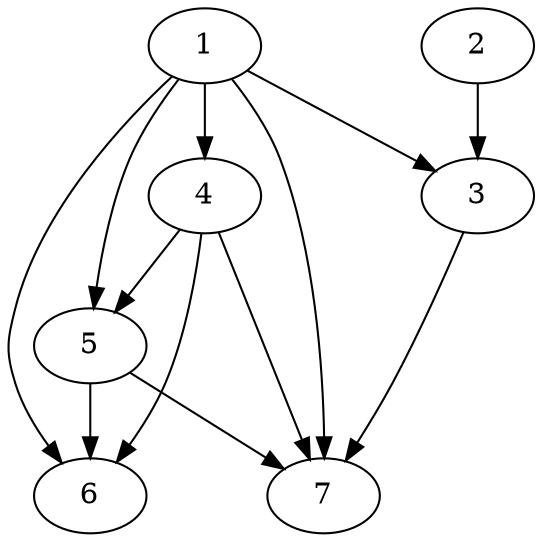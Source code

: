 strict digraph {
    1
    5
    3
    7
    4
    2
    6
    1 -> 5 [weight=1]
    1 -> 3 [weight=1]
    1 -> 7 [weight=1]
    1 -> 4 [weight=1]
    1 -> 6 [weight=1]
    5 -> 7 [weight=1]
    5 -> 6 [weight=1]
    3 -> 7 [weight=1]
    4 -> 5 [weight=1]
    4 -> 7 [weight=1]
    4 -> 6 [weight=1]
    2 -> 3 [weight=1]
}
